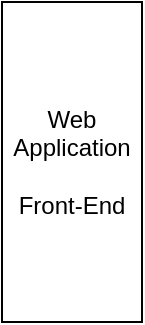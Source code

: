 <mxfile version="15.1.4" type="github">
  <diagram id="J96ov2jG9Hy0pRNMdNvA" name="Page-1">
    <mxGraphModel dx="1038" dy="579" grid="1" gridSize="10" guides="1" tooltips="1" connect="1" arrows="1" fold="1" page="1" pageScale="1" pageWidth="850" pageHeight="1100" math="0" shadow="0">
      <root>
        <mxCell id="0" />
        <mxCell id="1" parent="0" />
        <mxCell id="ZkhHhyOHaORKebEW3R4b-1" value="Web &lt;br&gt;Application&lt;br&gt;&lt;br&gt;Front-End" style="rounded=0;whiteSpace=wrap;html=1;" vertex="1" parent="1">
          <mxGeometry x="10" y="180" width="70" height="160" as="geometry" />
        </mxCell>
      </root>
    </mxGraphModel>
  </diagram>
</mxfile>
